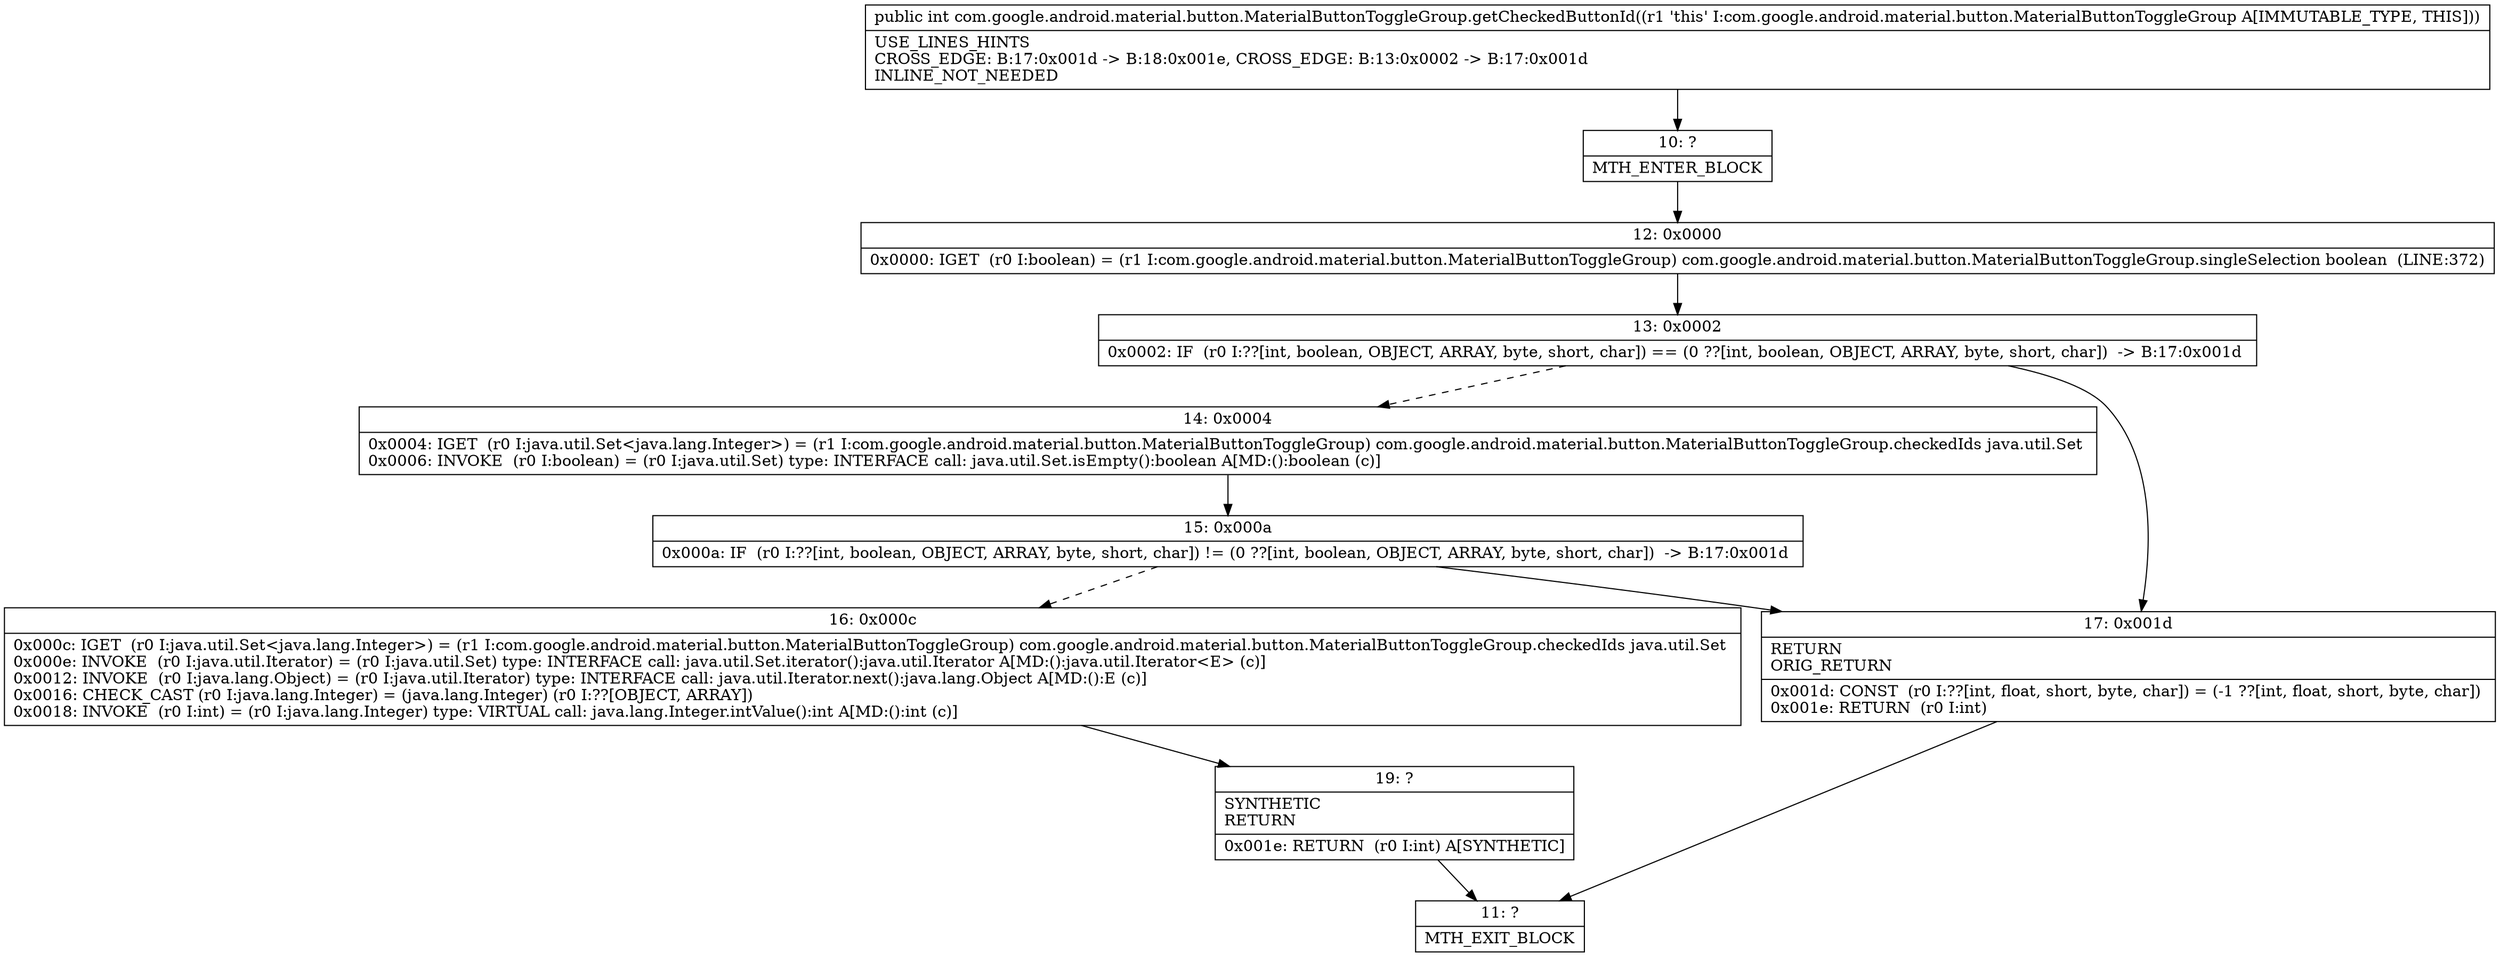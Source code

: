 digraph "CFG forcom.google.android.material.button.MaterialButtonToggleGroup.getCheckedButtonId()I" {
Node_10 [shape=record,label="{10\:\ ?|MTH_ENTER_BLOCK\l}"];
Node_12 [shape=record,label="{12\:\ 0x0000|0x0000: IGET  (r0 I:boolean) = (r1 I:com.google.android.material.button.MaterialButtonToggleGroup) com.google.android.material.button.MaterialButtonToggleGroup.singleSelection boolean  (LINE:372)\l}"];
Node_13 [shape=record,label="{13\:\ 0x0002|0x0002: IF  (r0 I:??[int, boolean, OBJECT, ARRAY, byte, short, char]) == (0 ??[int, boolean, OBJECT, ARRAY, byte, short, char])  \-\> B:17:0x001d \l}"];
Node_14 [shape=record,label="{14\:\ 0x0004|0x0004: IGET  (r0 I:java.util.Set\<java.lang.Integer\>) = (r1 I:com.google.android.material.button.MaterialButtonToggleGroup) com.google.android.material.button.MaterialButtonToggleGroup.checkedIds java.util.Set \l0x0006: INVOKE  (r0 I:boolean) = (r0 I:java.util.Set) type: INTERFACE call: java.util.Set.isEmpty():boolean A[MD:():boolean (c)]\l}"];
Node_15 [shape=record,label="{15\:\ 0x000a|0x000a: IF  (r0 I:??[int, boolean, OBJECT, ARRAY, byte, short, char]) != (0 ??[int, boolean, OBJECT, ARRAY, byte, short, char])  \-\> B:17:0x001d \l}"];
Node_16 [shape=record,label="{16\:\ 0x000c|0x000c: IGET  (r0 I:java.util.Set\<java.lang.Integer\>) = (r1 I:com.google.android.material.button.MaterialButtonToggleGroup) com.google.android.material.button.MaterialButtonToggleGroup.checkedIds java.util.Set \l0x000e: INVOKE  (r0 I:java.util.Iterator) = (r0 I:java.util.Set) type: INTERFACE call: java.util.Set.iterator():java.util.Iterator A[MD:():java.util.Iterator\<E\> (c)]\l0x0012: INVOKE  (r0 I:java.lang.Object) = (r0 I:java.util.Iterator) type: INTERFACE call: java.util.Iterator.next():java.lang.Object A[MD:():E (c)]\l0x0016: CHECK_CAST (r0 I:java.lang.Integer) = (java.lang.Integer) (r0 I:??[OBJECT, ARRAY]) \l0x0018: INVOKE  (r0 I:int) = (r0 I:java.lang.Integer) type: VIRTUAL call: java.lang.Integer.intValue():int A[MD:():int (c)]\l}"];
Node_19 [shape=record,label="{19\:\ ?|SYNTHETIC\lRETURN\l|0x001e: RETURN  (r0 I:int) A[SYNTHETIC]\l}"];
Node_11 [shape=record,label="{11\:\ ?|MTH_EXIT_BLOCK\l}"];
Node_17 [shape=record,label="{17\:\ 0x001d|RETURN\lORIG_RETURN\l|0x001d: CONST  (r0 I:??[int, float, short, byte, char]) = (\-1 ??[int, float, short, byte, char]) \l0x001e: RETURN  (r0 I:int) \l}"];
MethodNode[shape=record,label="{public int com.google.android.material.button.MaterialButtonToggleGroup.getCheckedButtonId((r1 'this' I:com.google.android.material.button.MaterialButtonToggleGroup A[IMMUTABLE_TYPE, THIS]))  | USE_LINES_HINTS\lCROSS_EDGE: B:17:0x001d \-\> B:18:0x001e, CROSS_EDGE: B:13:0x0002 \-\> B:17:0x001d\lINLINE_NOT_NEEDED\l}"];
MethodNode -> Node_10;Node_10 -> Node_12;
Node_12 -> Node_13;
Node_13 -> Node_14[style=dashed];
Node_13 -> Node_17;
Node_14 -> Node_15;
Node_15 -> Node_16[style=dashed];
Node_15 -> Node_17;
Node_16 -> Node_19;
Node_19 -> Node_11;
Node_17 -> Node_11;
}

